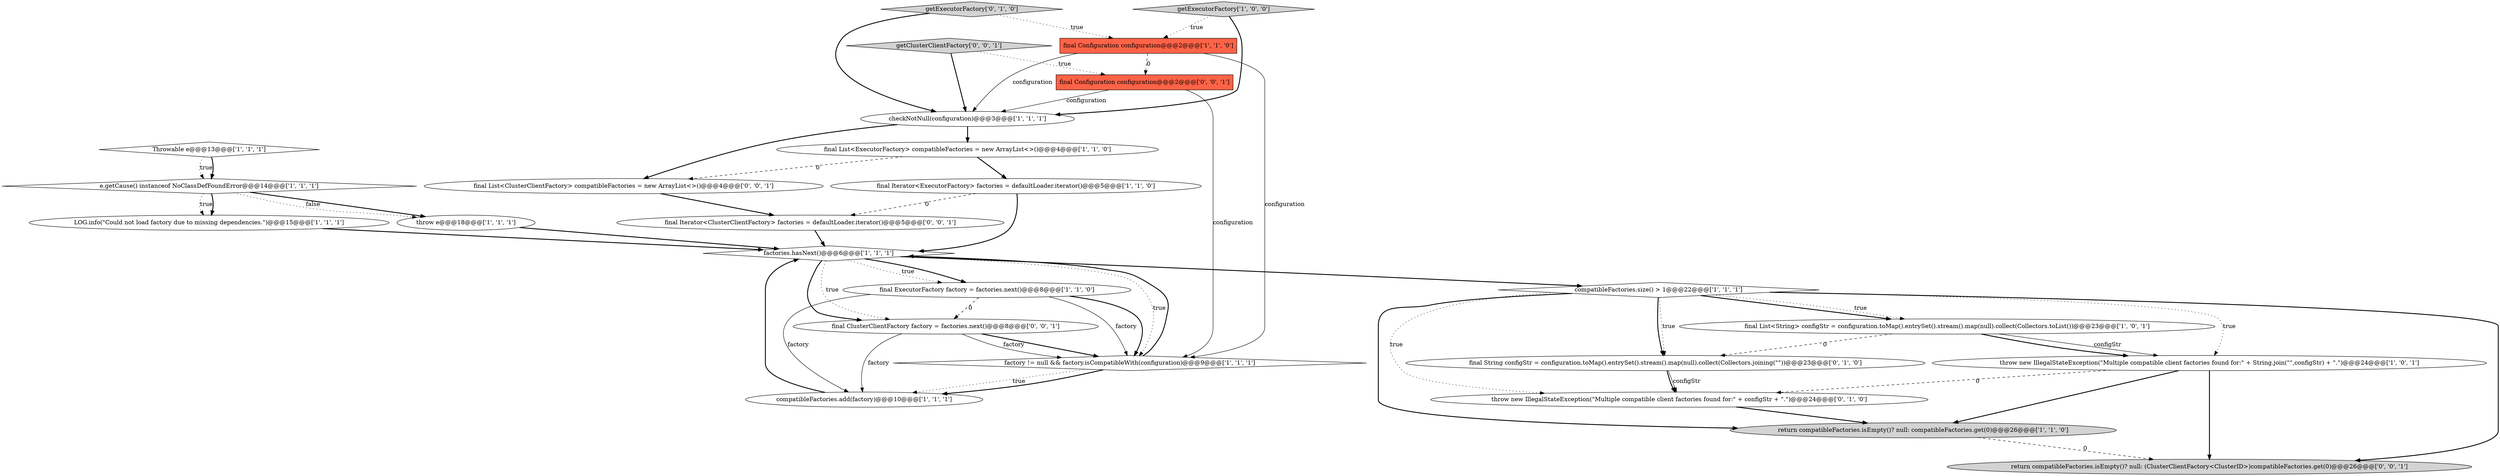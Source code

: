 digraph {
20 [style = filled, label = "final List<ClusterClientFactory> compatibleFactories = new ArrayList<>()@@@4@@@['0', '0', '1']", fillcolor = white, shape = ellipse image = "AAA0AAABBB3BBB"];
3 [style = filled, label = "compatibleFactories.size() > 1@@@22@@@['1', '1', '1']", fillcolor = white, shape = diamond image = "AAA0AAABBB1BBB"];
8 [style = filled, label = "LOG.info(\"Could not load factory due to missing dependencies.\")@@@15@@@['1', '1', '1']", fillcolor = white, shape = ellipse image = "AAA0AAABBB1BBB"];
16 [style = filled, label = "return compatibleFactories.isEmpty()? null: compatibleFactories.get(0)@@@26@@@['1', '1', '0']", fillcolor = lightgray, shape = ellipse image = "AAA0AAABBB1BBB"];
5 [style = filled, label = "e.getCause() instanceof NoClassDefFoundError@@@14@@@['1', '1', '1']", fillcolor = white, shape = diamond image = "AAA0AAABBB1BBB"];
24 [style = filled, label = "return compatibleFactories.isEmpty()? null: (ClusterClientFactory<ClusterID>)compatibleFactories.get(0)@@@26@@@['0', '0', '1']", fillcolor = lightgray, shape = ellipse image = "AAA0AAABBB3BBB"];
7 [style = filled, label = "checkNotNull(configuration)@@@3@@@['1', '1', '1']", fillcolor = white, shape = ellipse image = "AAA0AAABBB1BBB"];
21 [style = filled, label = "final ClusterClientFactory factory = factories.next()@@@8@@@['0', '0', '1']", fillcolor = white, shape = ellipse image = "AAA0AAABBB3BBB"];
17 [style = filled, label = "throw new IllegalStateException(\"Multiple compatible client factories found for:\" + configStr + \".\")@@@24@@@['0', '1', '0']", fillcolor = white, shape = ellipse image = "AAA1AAABBB2BBB"];
12 [style = filled, label = "throw new IllegalStateException(\"Multiple compatible client factories found for:\" + String.join(\"\",configStr) + \".\")@@@24@@@['1', '0', '1']", fillcolor = white, shape = ellipse image = "AAA0AAABBB1BBB"];
15 [style = filled, label = "final Configuration configuration@@@2@@@['1', '1', '0']", fillcolor = tomato, shape = box image = "AAA0AAABBB1BBB"];
9 [style = filled, label = "Throwable e@@@13@@@['1', '1', '1']", fillcolor = white, shape = diamond image = "AAA0AAABBB1BBB"];
18 [style = filled, label = "getExecutorFactory['0', '1', '0']", fillcolor = lightgray, shape = diamond image = "AAA0AAABBB2BBB"];
10 [style = filled, label = "factory != null && factory.isCompatibleWith(configuration)@@@9@@@['1', '1', '1']", fillcolor = white, shape = diamond image = "AAA0AAABBB1BBB"];
11 [style = filled, label = "factories.hasNext()@@@6@@@['1', '1', '1']", fillcolor = white, shape = diamond image = "AAA0AAABBB1BBB"];
1 [style = filled, label = "final List<ExecutorFactory> compatibleFactories = new ArrayList<>()@@@4@@@['1', '1', '0']", fillcolor = white, shape = ellipse image = "AAA0AAABBB1BBB"];
4 [style = filled, label = "final ExecutorFactory factory = factories.next()@@@8@@@['1', '1', '0']", fillcolor = white, shape = ellipse image = "AAA0AAABBB1BBB"];
25 [style = filled, label = "getClusterClientFactory['0', '0', '1']", fillcolor = lightgray, shape = diamond image = "AAA0AAABBB3BBB"];
2 [style = filled, label = "throw e@@@18@@@['1', '1', '1']", fillcolor = white, shape = ellipse image = "AAA0AAABBB1BBB"];
14 [style = filled, label = "final Iterator<ExecutorFactory> factories = defaultLoader.iterator()@@@5@@@['1', '1', '0']", fillcolor = white, shape = ellipse image = "AAA0AAABBB1BBB"];
23 [style = filled, label = "final Configuration configuration@@@2@@@['0', '0', '1']", fillcolor = tomato, shape = box image = "AAA0AAABBB3BBB"];
6 [style = filled, label = "final List<String> configStr = configuration.toMap().entrySet().stream().map(null).collect(Collectors.toList())@@@23@@@['1', '0', '1']", fillcolor = white, shape = ellipse image = "AAA0AAABBB1BBB"];
22 [style = filled, label = "final Iterator<ClusterClientFactory> factories = defaultLoader.iterator()@@@5@@@['0', '0', '1']", fillcolor = white, shape = ellipse image = "AAA0AAABBB3BBB"];
0 [style = filled, label = "compatibleFactories.add(factory)@@@10@@@['1', '1', '1']", fillcolor = white, shape = ellipse image = "AAA0AAABBB1BBB"];
19 [style = filled, label = "final String configStr = configuration.toMap().entrySet().stream().map(null).collect(Collectors.joining(\"\"))@@@23@@@['0', '1', '0']", fillcolor = white, shape = ellipse image = "AAA1AAABBB2BBB"];
13 [style = filled, label = "getExecutorFactory['1', '0', '0']", fillcolor = lightgray, shape = diamond image = "AAA0AAABBB1BBB"];
5->2 [style = bold, label=""];
22->11 [style = bold, label=""];
5->8 [style = dotted, label="true"];
3->12 [style = dotted, label="true"];
11->3 [style = bold, label=""];
3->24 [style = bold, label=""];
11->4 [style = bold, label=""];
18->15 [style = dotted, label="true"];
13->7 [style = bold, label=""];
5->8 [style = bold, label=""];
11->21 [style = bold, label=""];
12->17 [style = dashed, label="0"];
23->10 [style = solid, label="configuration"];
11->10 [style = dotted, label="true"];
6->12 [style = solid, label="configStr"];
21->0 [style = solid, label="factory"];
9->5 [style = dotted, label="true"];
4->21 [style = dashed, label="0"];
2->11 [style = bold, label=""];
1->20 [style = dashed, label="0"];
3->19 [style = dotted, label="true"];
25->7 [style = bold, label=""];
20->22 [style = bold, label=""];
3->17 [style = dotted, label="true"];
15->7 [style = solid, label="configuration"];
10->11 [style = bold, label=""];
19->17 [style = solid, label="configStr"];
11->21 [style = dotted, label="true"];
10->0 [style = dotted, label="true"];
7->20 [style = bold, label=""];
14->11 [style = bold, label=""];
4->10 [style = solid, label="factory"];
1->14 [style = bold, label=""];
15->10 [style = solid, label="configuration"];
0->11 [style = bold, label=""];
21->10 [style = bold, label=""];
12->24 [style = bold, label=""];
3->6 [style = bold, label=""];
12->16 [style = bold, label=""];
8->11 [style = bold, label=""];
19->17 [style = bold, label=""];
3->19 [style = bold, label=""];
3->6 [style = dotted, label="true"];
14->22 [style = dashed, label="0"];
6->12 [style = bold, label=""];
21->10 [style = solid, label="factory"];
16->24 [style = dashed, label="0"];
4->10 [style = bold, label=""];
11->4 [style = dotted, label="true"];
13->15 [style = dotted, label="true"];
7->1 [style = bold, label=""];
3->16 [style = bold, label=""];
6->19 [style = dashed, label="0"];
15->23 [style = dashed, label="0"];
5->2 [style = dotted, label="false"];
17->16 [style = bold, label=""];
9->5 [style = bold, label=""];
25->23 [style = dotted, label="true"];
10->0 [style = bold, label=""];
4->0 [style = solid, label="factory"];
23->7 [style = solid, label="configuration"];
18->7 [style = bold, label=""];
}
